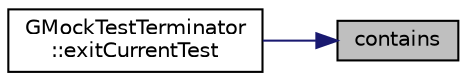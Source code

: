 digraph "contains"
{
 // LATEX_PDF_SIZE
  edge [fontname="Helvetica",fontsize="10",labelfontname="Helvetica",labelfontsize="10"];
  node [fontname="Helvetica",fontsize="10",shape=record];
  rankdir="RL";
  Node1 [label="contains",height=0.2,width=0.4,color="black", fillcolor="grey75", style="filled", fontcolor="black",tooltip=" "];
  Node1 -> Node2 [dir="back",color="midnightblue",fontsize="10",style="solid",fontname="Helvetica"];
  Node2 [label="GMockTestTerminator\l::exitCurrentTest",height=0.2,width=0.4,color="black", fillcolor="white", style="filled",URL="$class_g_mock_test_terminator.html#a078bd2d671c21c809c6e6b311f1e9cbf",tooltip=" "];
}
